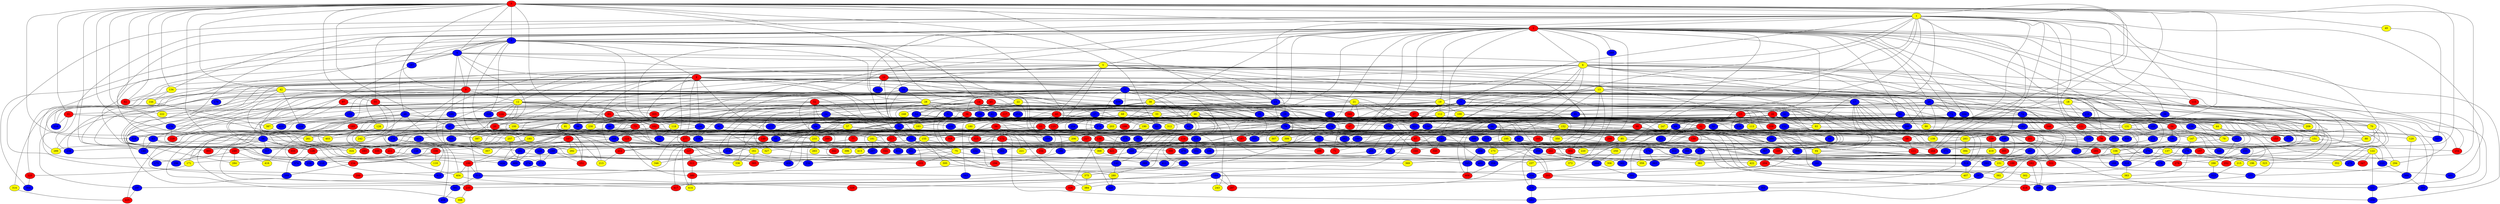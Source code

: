 graph {
0 [style = filled fillcolor = red];
1 [style = filled fillcolor = yellow];
2 [style = filled fillcolor = red];
3 [style = filled fillcolor = blue];
4 [style = filled fillcolor = blue];
5 [style = filled fillcolor = yellow];
6 [style = filled fillcolor = yellow];
7 [style = filled fillcolor = blue];
8 [style = filled fillcolor = red];
9 [style = filled fillcolor = red];
10 [style = filled fillcolor = red];
11 [style = filled fillcolor = blue];
12 [style = filled fillcolor = yellow];
13 [style = filled fillcolor = yellow];
14 [style = filled fillcolor = red];
15 [style = filled fillcolor = blue];
16 [style = filled fillcolor = blue];
17 [style = filled fillcolor = blue];
18 [style = filled fillcolor = yellow];
19 [style = filled fillcolor = yellow];
20 [style = filled fillcolor = red];
21 [style = filled fillcolor = yellow];
22 [style = filled fillcolor = yellow];
23 [style = filled fillcolor = red];
24 [style = filled fillcolor = blue];
25 [style = filled fillcolor = blue];
26 [style = filled fillcolor = red];
27 [style = filled fillcolor = blue];
28 [style = filled fillcolor = yellow];
29 [style = filled fillcolor = blue];
30 [style = filled fillcolor = blue];
31 [style = filled fillcolor = blue];
32 [style = filled fillcolor = red];
33 [style = filled fillcolor = yellow];
34 [style = filled fillcolor = red];
35 [style = filled fillcolor = blue];
36 [style = filled fillcolor = red];
37 [style = filled fillcolor = red];
38 [style = filled fillcolor = yellow];
39 [style = filled fillcolor = blue];
40 [style = filled fillcolor = red];
41 [style = filled fillcolor = blue];
42 [style = filled fillcolor = yellow];
43 [style = filled fillcolor = blue];
44 [style = filled fillcolor = yellow];
45 [style = filled fillcolor = red];
46 [style = filled fillcolor = yellow];
47 [style = filled fillcolor = red];
48 [style = filled fillcolor = blue];
49 [style = filled fillcolor = yellow];
50 [style = filled fillcolor = blue];
51 [style = filled fillcolor = blue];
52 [style = filled fillcolor = red];
53 [style = filled fillcolor = red];
54 [style = filled fillcolor = blue];
55 [style = filled fillcolor = red];
56 [style = filled fillcolor = blue];
57 [style = filled fillcolor = yellow];
58 [style = filled fillcolor = red];
59 [style = filled fillcolor = red];
60 [style = filled fillcolor = blue];
61 [style = filled fillcolor = blue];
62 [style = filled fillcolor = blue];
63 [style = filled fillcolor = red];
64 [style = filled fillcolor = blue];
65 [style = filled fillcolor = blue];
66 [style = filled fillcolor = blue];
67 [style = filled fillcolor = red];
68 [style = filled fillcolor = yellow];
69 [style = filled fillcolor = blue];
70 [style = filled fillcolor = yellow];
71 [style = filled fillcolor = red];
72 [style = filled fillcolor = blue];
73 [style = filled fillcolor = red];
74 [style = filled fillcolor = blue];
75 [style = filled fillcolor = yellow];
76 [style = filled fillcolor = blue];
77 [style = filled fillcolor = red];
78 [style = filled fillcolor = red];
79 [style = filled fillcolor = yellow];
80 [style = filled fillcolor = blue];
81 [style = filled fillcolor = yellow];
82 [style = filled fillcolor = red];
83 [style = filled fillcolor = blue];
84 [style = filled fillcolor = blue];
85 [style = filled fillcolor = yellow];
86 [style = filled fillcolor = blue];
87 [style = filled fillcolor = blue];
88 [style = filled fillcolor = yellow];
89 [style = filled fillcolor = blue];
90 [style = filled fillcolor = blue];
91 [style = filled fillcolor = red];
92 [style = filled fillcolor = blue];
93 [style = filled fillcolor = yellow];
94 [style = filled fillcolor = yellow];
95 [style = filled fillcolor = blue];
96 [style = filled fillcolor = blue];
97 [style = filled fillcolor = red];
98 [style = filled fillcolor = red];
99 [style = filled fillcolor = yellow];
100 [style = filled fillcolor = yellow];
101 [style = filled fillcolor = blue];
102 [style = filled fillcolor = red];
103 [style = filled fillcolor = red];
104 [style = filled fillcolor = blue];
105 [style = filled fillcolor = blue];
106 [style = filled fillcolor = yellow];
107 [style = filled fillcolor = red];
108 [style = filled fillcolor = red];
109 [style = filled fillcolor = yellow];
110 [style = filled fillcolor = yellow];
111 [style = filled fillcolor = red];
112 [style = filled fillcolor = yellow];
113 [style = filled fillcolor = yellow];
114 [style = filled fillcolor = red];
115 [style = filled fillcolor = red];
116 [style = filled fillcolor = blue];
117 [style = filled fillcolor = red];
118 [style = filled fillcolor = yellow];
119 [style = filled fillcolor = blue];
120 [style = filled fillcolor = yellow];
121 [style = filled fillcolor = red];
122 [style = filled fillcolor = yellow];
123 [style = filled fillcolor = red];
124 [style = filled fillcolor = red];
125 [style = filled fillcolor = red];
126 [style = filled fillcolor = red];
127 [style = filled fillcolor = red];
128 [style = filled fillcolor = yellow];
129 [style = filled fillcolor = blue];
130 [style = filled fillcolor = red];
131 [style = filled fillcolor = yellow];
132 [style = filled fillcolor = blue];
133 [style = filled fillcolor = blue];
134 [style = filled fillcolor = yellow];
135 [style = filled fillcolor = blue];
136 [style = filled fillcolor = blue];
137 [style = filled fillcolor = yellow];
138 [style = filled fillcolor = blue];
139 [style = filled fillcolor = yellow];
140 [style = filled fillcolor = blue];
141 [style = filled fillcolor = blue];
142 [style = filled fillcolor = blue];
143 [style = filled fillcolor = blue];
144 [style = filled fillcolor = yellow];
145 [style = filled fillcolor = red];
146 [style = filled fillcolor = blue];
147 [style = filled fillcolor = yellow];
148 [style = filled fillcolor = blue];
149 [style = filled fillcolor = red];
150 [style = filled fillcolor = red];
151 [style = filled fillcolor = yellow];
152 [style = filled fillcolor = yellow];
153 [style = filled fillcolor = red];
154 [style = filled fillcolor = red];
155 [style = filled fillcolor = yellow];
156 [style = filled fillcolor = blue];
157 [style = filled fillcolor = red];
158 [style = filled fillcolor = blue];
159 [style = filled fillcolor = blue];
160 [style = filled fillcolor = blue];
161 [style = filled fillcolor = yellow];
162 [style = filled fillcolor = blue];
163 [style = filled fillcolor = red];
164 [style = filled fillcolor = blue];
165 [style = filled fillcolor = red];
166 [style = filled fillcolor = blue];
167 [style = filled fillcolor = blue];
168 [style = filled fillcolor = blue];
169 [style = filled fillcolor = blue];
170 [style = filled fillcolor = blue];
171 [style = filled fillcolor = yellow];
172 [style = filled fillcolor = red];
173 [style = filled fillcolor = yellow];
174 [style = filled fillcolor = blue];
175 [style = filled fillcolor = blue];
176 [style = filled fillcolor = blue];
177 [style = filled fillcolor = blue];
178 [style = filled fillcolor = blue];
179 [style = filled fillcolor = blue];
180 [style = filled fillcolor = yellow];
181 [style = filled fillcolor = yellow];
182 [style = filled fillcolor = blue];
183 [style = filled fillcolor = yellow];
184 [style = filled fillcolor = blue];
185 [style = filled fillcolor = red];
186 [style = filled fillcolor = blue];
187 [style = filled fillcolor = red];
188 [style = filled fillcolor = blue];
189 [style = filled fillcolor = red];
190 [style = filled fillcolor = yellow];
191 [style = filled fillcolor = blue];
192 [style = filled fillcolor = blue];
193 [style = filled fillcolor = yellow];
194 [style = filled fillcolor = red];
195 [style = filled fillcolor = yellow];
196 [style = filled fillcolor = yellow];
197 [style = filled fillcolor = blue];
198 [style = filled fillcolor = red];
199 [style = filled fillcolor = red];
200 [style = filled fillcolor = blue];
201 [style = filled fillcolor = red];
202 [style = filled fillcolor = blue];
203 [style = filled fillcolor = yellow];
204 [style = filled fillcolor = red];
205 [style = filled fillcolor = red];
206 [style = filled fillcolor = yellow];
207 [style = filled fillcolor = blue];
208 [style = filled fillcolor = blue];
209 [style = filled fillcolor = yellow];
210 [style = filled fillcolor = blue];
211 [style = filled fillcolor = red];
212 [style = filled fillcolor = red];
213 [style = filled fillcolor = yellow];
214 [style = filled fillcolor = blue];
215 [style = filled fillcolor = yellow];
216 [style = filled fillcolor = blue];
217 [style = filled fillcolor = red];
218 [style = filled fillcolor = blue];
219 [style = filled fillcolor = blue];
220 [style = filled fillcolor = yellow];
221 [style = filled fillcolor = yellow];
222 [style = filled fillcolor = yellow];
223 [style = filled fillcolor = blue];
224 [style = filled fillcolor = blue];
225 [style = filled fillcolor = red];
226 [style = filled fillcolor = blue];
227 [style = filled fillcolor = red];
228 [style = filled fillcolor = blue];
229 [style = filled fillcolor = red];
230 [style = filled fillcolor = yellow];
231 [style = filled fillcolor = yellow];
232 [style = filled fillcolor = blue];
233 [style = filled fillcolor = yellow];
234 [style = filled fillcolor = red];
235 [style = filled fillcolor = red];
236 [style = filled fillcolor = blue];
237 [style = filled fillcolor = yellow];
238 [style = filled fillcolor = blue];
239 [style = filled fillcolor = red];
240 [style = filled fillcolor = red];
241 [style = filled fillcolor = red];
242 [style = filled fillcolor = yellow];
243 [style = filled fillcolor = yellow];
244 [style = filled fillcolor = red];
245 [style = filled fillcolor = blue];
246 [style = filled fillcolor = red];
247 [style = filled fillcolor = yellow];
248 [style = filled fillcolor = yellow];
249 [style = filled fillcolor = red];
250 [style = filled fillcolor = yellow];
251 [style = filled fillcolor = red];
252 [style = filled fillcolor = red];
253 [style = filled fillcolor = blue];
254 [style = filled fillcolor = red];
255 [style = filled fillcolor = blue];
256 [style = filled fillcolor = blue];
257 [style = filled fillcolor = yellow];
258 [style = filled fillcolor = blue];
259 [style = filled fillcolor = blue];
260 [style = filled fillcolor = red];
261 [style = filled fillcolor = yellow];
262 [style = filled fillcolor = blue];
263 [style = filled fillcolor = yellow];
264 [style = filled fillcolor = blue];
265 [style = filled fillcolor = blue];
266 [style = filled fillcolor = red];
267 [style = filled fillcolor = blue];
268 [style = filled fillcolor = blue];
269 [style = filled fillcolor = blue];
270 [style = filled fillcolor = blue];
271 [style = filled fillcolor = blue];
272 [style = filled fillcolor = blue];
273 [style = filled fillcolor = blue];
274 [style = filled fillcolor = blue];
275 [style = filled fillcolor = blue];
276 [style = filled fillcolor = blue];
277 [style = filled fillcolor = red];
278 [style = filled fillcolor = red];
279 [style = filled fillcolor = blue];
280 [style = filled fillcolor = yellow];
281 [style = filled fillcolor = blue];
282 [style = filled fillcolor = red];
283 [style = filled fillcolor = yellow];
284 [style = filled fillcolor = yellow];
285 [style = filled fillcolor = red];
286 [style = filled fillcolor = blue];
287 [style = filled fillcolor = red];
288 [style = filled fillcolor = yellow];
289 [style = filled fillcolor = yellow];
290 [style = filled fillcolor = blue];
291 [style = filled fillcolor = blue];
292 [style = filled fillcolor = yellow];
293 [style = filled fillcolor = blue];
294 [style = filled fillcolor = yellow];
295 [style = filled fillcolor = blue];
296 [style = filled fillcolor = blue];
297 [style = filled fillcolor = blue];
298 [style = filled fillcolor = red];
299 [style = filled fillcolor = red];
300 [style = filled fillcolor = yellow];
301 [style = filled fillcolor = blue];
302 [style = filled fillcolor = yellow];
303 [style = filled fillcolor = red];
304 [style = filled fillcolor = red];
305 [style = filled fillcolor = red];
306 [style = filled fillcolor = yellow];
307 [style = filled fillcolor = yellow];
308 [style = filled fillcolor = red];
309 [style = filled fillcolor = blue];
310 [style = filled fillcolor = blue];
311 [style = filled fillcolor = red];
312 [style = filled fillcolor = yellow];
313 [style = filled fillcolor = blue];
314 [style = filled fillcolor = yellow];
315 [style = filled fillcolor = blue];
316 [style = filled fillcolor = blue];
317 [style = filled fillcolor = blue];
318 [style = filled fillcolor = blue];
319 [style = filled fillcolor = blue];
320 [style = filled fillcolor = blue];
321 [style = filled fillcolor = blue];
322 [style = filled fillcolor = red];
323 [style = filled fillcolor = yellow];
324 [style = filled fillcolor = yellow];
325 [style = filled fillcolor = red];
326 [style = filled fillcolor = red];
327 [style = filled fillcolor = yellow];
328 [style = filled fillcolor = blue];
329 [style = filled fillcolor = red];
330 [style = filled fillcolor = blue];
331 [style = filled fillcolor = blue];
332 [style = filled fillcolor = blue];
333 [style = filled fillcolor = red];
334 [style = filled fillcolor = blue];
335 [style = filled fillcolor = red];
336 [style = filled fillcolor = yellow];
337 [style = filled fillcolor = blue];
338 [style = filled fillcolor = red];
339 [style = filled fillcolor = blue];
340 [style = filled fillcolor = red];
341 [style = filled fillcolor = blue];
342 [style = filled fillcolor = red];
343 [style = filled fillcolor = blue];
344 [style = filled fillcolor = red];
345 [style = filled fillcolor = blue];
346 [style = filled fillcolor = yellow];
347 [style = filled fillcolor = red];
348 [style = filled fillcolor = blue];
349 [style = filled fillcolor = red];
350 [style = filled fillcolor = yellow];
351 [style = filled fillcolor = blue];
352 [style = filled fillcolor = yellow];
353 [style = filled fillcolor = blue];
354 [style = filled fillcolor = blue];
355 [style = filled fillcolor = blue];
356 [style = filled fillcolor = blue];
357 [style = filled fillcolor = yellow];
358 [style = filled fillcolor = blue];
359 [style = filled fillcolor = yellow];
360 [style = filled fillcolor = blue];
361 [style = filled fillcolor = yellow];
362 [style = filled fillcolor = blue];
363 [style = filled fillcolor = blue];
364 [style = filled fillcolor = blue];
365 [style = filled fillcolor = blue];
366 [style = filled fillcolor = blue];
367 [style = filled fillcolor = blue];
368 [style = filled fillcolor = yellow];
369 [style = filled fillcolor = yellow];
370 [style = filled fillcolor = blue];
371 [style = filled fillcolor = blue];
372 [style = filled fillcolor = yellow];
373 [style = filled fillcolor = blue];
374 [style = filled fillcolor = blue];
375 [style = filled fillcolor = yellow];
376 [style = filled fillcolor = blue];
377 [style = filled fillcolor = blue];
378 [style = filled fillcolor = blue];
379 [style = filled fillcolor = blue];
380 [style = filled fillcolor = red];
381 [style = filled fillcolor = blue];
382 [style = filled fillcolor = blue];
383 [style = filled fillcolor = yellow];
384 [style = filled fillcolor = yellow];
385 [style = filled fillcolor = red];
386 [style = filled fillcolor = blue];
387 [style = filled fillcolor = yellow];
388 [style = filled fillcolor = blue];
389 [style = filled fillcolor = blue];
390 [style = filled fillcolor = red];
391 [style = filled fillcolor = blue];
392 [style = filled fillcolor = yellow];
393 [style = filled fillcolor = blue];
394 [style = filled fillcolor = yellow];
395 [style = filled fillcolor = red];
396 [style = filled fillcolor = yellow];
397 [style = filled fillcolor = yellow];
398 [style = filled fillcolor = yellow];
399 [style = filled fillcolor = yellow];
400 [style = filled fillcolor = blue];
401 [style = filled fillcolor = blue];
402 [style = filled fillcolor = blue];
403 [style = filled fillcolor = yellow];
404 [style = filled fillcolor = yellow];
405 [style = filled fillcolor = blue];
406 [style = filled fillcolor = blue];
407 [style = filled fillcolor = yellow];
408 [style = filled fillcolor = red];
409 [style = filled fillcolor = blue];
410 [style = filled fillcolor = blue];
411 [style = filled fillcolor = blue];
412 [style = filled fillcolor = blue];
413 [style = filled fillcolor = yellow];
414 [style = filled fillcolor = yellow];
415 [style = filled fillcolor = blue];
416 [style = filled fillcolor = yellow];
417 [style = filled fillcolor = red];
418 [style = filled fillcolor = red];
419 [style = filled fillcolor = yellow];
420 [style = filled fillcolor = blue];
421 [style = filled fillcolor = red];
422 [style = filled fillcolor = yellow];
423 [style = filled fillcolor = blue];
424 [style = filled fillcolor = blue];
425 [style = filled fillcolor = red];
0 -- 9;
0 -- 14;
0 -- 18;
0 -- 35;
0 -- 42;
0 -- 49;
0 -- 53;
0 -- 55;
0 -- 73;
0 -- 82;
0 -- 83;
0 -- 87;
0 -- 91;
0 -- 131;
0 -- 134;
0 -- 168;
0 -- 176;
0 -- 4;
0 -- 3;
0 -- 2;
0 -- 1;
0 -- 222;
0 -- 226;
0 -- 249;
0 -- 261;
0 -- 283;
0 -- 316;
0 -- 323;
0 -- 415;
1 -- 2;
1 -- 6;
1 -- 7;
1 -- 13;
1 -- 15;
1 -- 39;
1 -- 58;
1 -- 88;
1 -- 89;
1 -- 93;
1 -- 103;
1 -- 115;
1 -- 121;
1 -- 143;
1 -- 199;
1 -- 238;
1 -- 244;
1 -- 296;
1 -- 304;
1 -- 328;
1 -- 370;
1 -- 401;
2 -- 3;
2 -- 4;
2 -- 5;
2 -- 6;
2 -- 13;
2 -- 19;
2 -- 23;
2 -- 25;
2 -- 30;
2 -- 38;
2 -- 44;
2 -- 46;
2 -- 48;
2 -- 55;
2 -- 62;
2 -- 70;
2 -- 72;
2 -- 78;
2 -- 92;
2 -- 96;
2 -- 98;
2 -- 118;
2 -- 134;
2 -- 147;
2 -- 158;
2 -- 160;
2 -- 164;
2 -- 224;
2 -- 254;
2 -- 262;
2 -- 269;
2 -- 272;
2 -- 280;
2 -- 298;
2 -- 330;
2 -- 356;
3 -- 4;
3 -- 8;
3 -- 9;
3 -- 14;
3 -- 16;
3 -- 22;
3 -- 28;
3 -- 102;
3 -- 144;
3 -- 167;
3 -- 213;
3 -- 244;
3 -- 320;
3 -- 333;
3 -- 364;
4 -- 5;
4 -- 8;
4 -- 9;
4 -- 10;
4 -- 20;
4 -- 82;
4 -- 167;
4 -- 289;
4 -- 295;
4 -- 370;
5 -- 10;
5 -- 15;
5 -- 21;
5 -- 23;
5 -- 31;
5 -- 40;
5 -- 88;
5 -- 125;
5 -- 161;
5 -- 276;
5 -- 350;
5 -- 397;
6 -- 7;
6 -- 8;
6 -- 12;
6 -- 17;
6 -- 19;
6 -- 25;
6 -- 28;
6 -- 99;
6 -- 138;
6 -- 143;
6 -- 151;
6 -- 200;
6 -- 209;
6 -- 228;
6 -- 234;
6 -- 239;
6 -- 292;
6 -- 418;
7 -- 26;
7 -- 95;
7 -- 114;
7 -- 178;
7 -- 361;
7 -- 376;
8 -- 11;
8 -- 16;
8 -- 29;
8 -- 31;
8 -- 34;
8 -- 38;
8 -- 43;
8 -- 79;
8 -- 80;
8 -- 86;
8 -- 87;
8 -- 118;
8 -- 126;
8 -- 129;
8 -- 136;
8 -- 139;
8 -- 163;
8 -- 176;
8 -- 183;
8 -- 217;
8 -- 277;
8 -- 324;
9 -- 12;
9 -- 96;
9 -- 101;
9 -- 107;
9 -- 125;
9 -- 133;
9 -- 179;
9 -- 191;
9 -- 238;
9 -- 270;
9 -- 299;
9 -- 339;
10 -- 11;
10 -- 27;
10 -- 42;
10 -- 97;
10 -- 99;
10 -- 123;
10 -- 134;
10 -- 174;
10 -- 225;
10 -- 230;
10 -- 304;
10 -- 308;
10 -- 332;
10 -- 342;
11 -- 12;
11 -- 15;
11 -- 17;
11 -- 18;
11 -- 19;
11 -- 20;
11 -- 21;
11 -- 35;
11 -- 36;
11 -- 47;
11 -- 52;
11 -- 54;
11 -- 66;
11 -- 68;
11 -- 74;
11 -- 93;
11 -- 111;
11 -- 137;
11 -- 140;
11 -- 159;
11 -- 182;
11 -- 193;
11 -- 229;
11 -- 245;
11 -- 258;
11 -- 289;
11 -- 305;
11 -- 317;
11 -- 319;
11 -- 325;
11 -- 335;
11 -- 378;
11 -- 389;
11 -- 393;
11 -- 423;
12 -- 24;
12 -- 48;
12 -- 50;
12 -- 56;
12 -- 61;
12 -- 63;
12 -- 124;
12 -- 177;
12 -- 181;
12 -- 212;
12 -- 222;
12 -- 284;
12 -- 305;
12 -- 320;
12 -- 326;
12 -- 415;
13 -- 30;
13 -- 37;
13 -- 38;
13 -- 74;
13 -- 112;
13 -- 115;
13 -- 119;
13 -- 128;
13 -- 206;
13 -- 241;
13 -- 246;
13 -- 328;
13 -- 339;
13 -- 358;
14 -- 24;
14 -- 29;
14 -- 30;
14 -- 33;
14 -- 46;
14 -- 61;
14 -- 113;
14 -- 194;
14 -- 251;
14 -- 253;
14 -- 256;
14 -- 270;
14 -- 416;
15 -- 27;
15 -- 152;
15 -- 198;
15 -- 307;
15 -- 349;
16 -- 28;
16 -- 33;
16 -- 43;
16 -- 63;
16 -- 70;
16 -- 183;
16 -- 219;
16 -- 279;
17 -- 23;
17 -- 58;
17 -- 61;
17 -- 78;
17 -- 81;
17 -- 145;
17 -- 146;
17 -- 156;
17 -- 239;
17 -- 267;
17 -- 294;
17 -- 319;
17 -- 405;
18 -- 26;
18 -- 116;
18 -- 173;
18 -- 254;
18 -- 353;
19 -- 32;
19 -- 33;
19 -- 41;
19 -- 71;
19 -- 91;
19 -- 109;
19 -- 112;
19 -- 117;
19 -- 124;
19 -- 192;
19 -- 219;
19 -- 338;
20 -- 188;
20 -- 293;
20 -- 296;
21 -- 37;
21 -- 44;
21 -- 54;
21 -- 71;
21 -- 321;
21 -- 349;
22 -- 26;
22 -- 67;
22 -- 75;
22 -- 256;
22 -- 308;
23 -- 32;
23 -- 57;
23 -- 89;
23 -- 113;
23 -- 138;
23 -- 153;
23 -- 160;
23 -- 190;
23 -- 226;
23 -- 247;
23 -- 350;
23 -- 360;
24 -- 57;
24 -- 286;
24 -- 357;
24 -- 378;
24 -- 425;
25 -- 39;
25 -- 51;
25 -- 72;
25 -- 90;
25 -- 116;
25 -- 164;
25 -- 220;
25 -- 286;
25 -- 336;
26 -- 47;
26 -- 50;
26 -- 70;
26 -- 93;
26 -- 171;
26 -- 201;
26 -- 257;
26 -- 352;
26 -- 369;
26 -- 421;
27 -- 31;
27 -- 76;
27 -- 125;
27 -- 130;
27 -- 183;
27 -- 343;
27 -- 354;
27 -- 355;
27 -- 377;
27 -- 398;
27 -- 411;
28 -- 32;
28 -- 35;
28 -- 36;
28 -- 40;
28 -- 51;
28 -- 104;
28 -- 133;
28 -- 152;
28 -- 177;
28 -- 178;
28 -- 190;
28 -- 192;
28 -- 213;
28 -- 233;
28 -- 242;
28 -- 295;
28 -- 321;
28 -- 346;
28 -- 409;
29 -- 80;
29 -- 123;
29 -- 132;
29 -- 297;
29 -- 340;
30 -- 34;
30 -- 69;
30 -- 80;
30 -- 120;
30 -- 152;
30 -- 188;
30 -- 196;
30 -- 252;
30 -- 286;
30 -- 373;
30 -- 411;
31 -- 43;
31 -- 77;
31 -- 84;
31 -- 101;
31 -- 104;
31 -- 126;
31 -- 151;
31 -- 217;
32 -- 56;
32 -- 58;
32 -- 60;
32 -- 67;
32 -- 85;
32 -- 111;
32 -- 120;
32 -- 146;
32 -- 157;
32 -- 202;
32 -- 237;
32 -- 252;
32 -- 259;
32 -- 355;
33 -- 59;
33 -- 62;
33 -- 83;
33 -- 105;
33 -- 118;
33 -- 245;
33 -- 259;
34 -- 79;
34 -- 191;
34 -- 330;
35 -- 187;
35 -- 338;
35 -- 399;
36 -- 64;
36 -- 75;
36 -- 83;
36 -- 276;
37 -- 50;
37 -- 76;
37 -- 122;
37 -- 180;
37 -- 212;
37 -- 347;
38 -- 40;
38 -- 51;
38 -- 53;
38 -- 90;
38 -- 135;
38 -- 142;
38 -- 203;
38 -- 247;
38 -- 407;
39 -- 151;
39 -- 209;
39 -- 281;
39 -- 318;
39 -- 359;
40 -- 53;
40 -- 64;
40 -- 86;
40 -- 94;
40 -- 104;
40 -- 135;
40 -- 138;
40 -- 312;
41 -- 66;
41 -- 94;
41 -- 99;
41 -- 106;
41 -- 390;
42 -- 45;
42 -- 52;
42 -- 76;
42 -- 82;
42 -- 216;
42 -- 218;
42 -- 314;
42 -- 400;
43 -- 140;
43 -- 174;
43 -- 303;
44 -- 106;
44 -- 162;
44 -- 271;
45 -- 54;
45 -- 79;
45 -- 248;
45 -- 345;
46 -- 65;
46 -- 73;
46 -- 98;
46 -- 101;
46 -- 114;
46 -- 145;
46 -- 184;
46 -- 243;
47 -- 65;
48 -- 135;
48 -- 136;
48 -- 169;
48 -- 176;
48 -- 185;
48 -- 211;
48 -- 316;
49 -- 337;
50 -- 60;
51 -- 81;
51 -- 84;
51 -- 113;
51 -- 132;
51 -- 214;
51 -- 230;
52 -- 56;
52 -- 57;
52 -- 64;
52 -- 100;
52 -- 117;
52 -- 382;
53 -- 69;
53 -- 107;
53 -- 143;
53 -- 149;
53 -- 150;
53 -- 165;
53 -- 186;
53 -- 227;
53 -- 255;
53 -- 288;
53 -- 311;
53 -- 324;
53 -- 359;
53 -- 409;
54 -- 87;
54 -- 129;
54 -- 161;
54 -- 205;
54 -- 226;
54 -- 268;
54 -- 413;
55 -- 108;
55 -- 242;
55 -- 256;
56 -- 110;
56 -- 126;
56 -- 249;
56 -- 289;
56 -- 303;
56 -- 317;
56 -- 421;
57 -- 69;
57 -- 130;
57 -- 147;
57 -- 149;
57 -- 153;
57 -- 168;
57 -- 193;
57 -- 268;
58 -- 111;
58 -- 186;
58 -- 267;
59 -- 119;
59 -- 175;
59 -- 181;
59 -- 325;
59 -- 384;
59 -- 390;
61 -- 177;
61 -- 198;
61 -- 203;
61 -- 277;
63 -- 92;
63 -- 102;
63 -- 140;
63 -- 195;
63 -- 374;
63 -- 385;
64 -- 154;
64 -- 422;
65 -- 71;
65 -- 75;
65 -- 122;
65 -- 137;
65 -- 266;
66 -- 200;
66 -- 279;
66 -- 345;
66 -- 350;
66 -- 371;
66 -- 399;
66 -- 408;
67 -- 94;
67 -- 240;
67 -- 360;
67 -- 385;
67 -- 413;
68 -- 121;
68 -- 127;
68 -- 230;
68 -- 262;
68 -- 317;
68 -- 348;
68 -- 378;
69 -- 212;
69 -- 214;
69 -- 234;
69 -- 304;
69 -- 342;
70 -- 278;
70 -- 352;
70 -- 379;
72 -- 100;
72 -- 139;
72 -- 331;
73 -- 123;
73 -- 129;
73 -- 188;
73 -- 233;
73 -- 333;
73 -- 397;
73 -- 402;
74 -- 182;
74 -- 246;
74 -- 271;
74 -- 274;
74 -- 294;
74 -- 329;
74 -- 382;
75 -- 103;
75 -- 142;
75 -- 171;
76 -- 78;
76 -- 160;
76 -- 266;
76 -- 307;
76 -- 315;
76 -- 355;
76 -- 362;
77 -- 327;
78 -- 293;
79 -- 276;
80 -- 103;
80 -- 242;
80 -- 258;
80 -- 376;
81 -- 110;
81 -- 291;
83 -- 88;
83 -- 95;
83 -- 142;
84 -- 145;
84 -- 169;
84 -- 205;
84 -- 240;
84 -- 282;
84 -- 407;
85 -- 96;
85 -- 106;
85 -- 127;
85 -- 148;
85 -- 244;
86 -- 130;
86 -- 149;
86 -- 270;
87 -- 206;
87 -- 257;
87 -- 316;
87 -- 404;
87 -- 405;
88 -- 255;
89 -- 235;
89 -- 334;
89 -- 373;
90 -- 102;
90 -- 105;
90 -- 321;
90 -- 367;
91 -- 100;
91 -- 197;
91 -- 216;
92 -- 327;
92 -- 412;
93 -- 348;
93 -- 351;
94 -- 141;
94 -- 379;
95 -- 154;
96 -- 361;
96 -- 417;
97 -- 124;
97 -- 335;
98 -- 257;
98 -- 309;
98 -- 322;
99 -- 330;
100 -- 172;
100 -- 403;
101 -- 108;
101 -- 280;
101 -- 287;
101 -- 362;
101 -- 374;
102 -- 114;
102 -- 155;
102 -- 158;
102 -- 199;
102 -- 291;
102 -- 381;
102 -- 397;
105 -- 215;
105 -- 283;
106 -- 168;
106 -- 189;
106 -- 231;
106 -- 318;
107 -- 251;
107 -- 259;
107 -- 292;
107 -- 400;
108 -- 110;
108 -- 210;
108 -- 234;
108 -- 274;
109 -- 132;
109 -- 165;
109 -- 217;
111 -- 323;
111 -- 402;
112 -- 159;
112 -- 209;
112 -- 233;
112 -- 312;
113 -- 146;
113 -- 283;
113 -- 284;
114 -- 219;
114 -- 245;
114 -- 279;
114 -- 351;
114 -- 396;
115 -- 137;
116 -- 285;
117 -- 156;
117 -- 185;
117 -- 312;
117 -- 396;
118 -- 291;
119 -- 173;
120 -- 366;
121 -- 328;
121 -- 353;
121 -- 386;
121 -- 393;
122 -- 223;
122 -- 275;
122 -- 331;
122 -- 347;
123 -- 228;
123 -- 278;
123 -- 380;
124 -- 131;
124 -- 218;
124 -- 229;
124 -- 309;
124 -- 387;
126 -- 210;
126 -- 374;
127 -- 311;
128 -- 211;
128 -- 403;
129 -- 166;
129 -- 351;
130 -- 310;
130 -- 326;
130 -- 368;
131 -- 208;
131 -- 272;
131 -- 275;
132 -- 139;
132 -- 147;
132 -- 155;
132 -- 285;
132 -- 322;
133 -- 387;
134 -- 144;
134 -- 210;
135 -- 221;
136 -- 158;
136 -- 191;
136 -- 261;
137 -- 294;
137 -- 302;
138 -- 162;
140 -- 175;
141 -- 184;
141 -- 401;
142 -- 280;
143 -- 166;
143 -- 265;
143 -- 340;
143 -- 363;
144 -- 387;
145 -- 204;
146 -- 231;
146 -- 395;
147 -- 170;
148 -- 258;
150 -- 157;
150 -- 301;
150 -- 391;
151 -- 223;
151 -- 250;
151 -- 348;
152 -- 165;
152 -- 193;
152 -- 201;
152 -- 220;
152 -- 325;
152 -- 386;
152 -- 388;
153 -- 254;
155 -- 161;
155 -- 232;
155 -- 300;
155 -- 412;
156 -- 240;
156 -- 265;
157 -- 196;
158 -- 163;
158 -- 241;
159 -- 262;
159 -- 298;
159 -- 380;
159 -- 392;
160 -- 368;
161 -- 236;
161 -- 336;
161 -- 385;
162 -- 288;
167 -- 423;
169 -- 199;
169 -- 251;
169 -- 273;
169 -- 389;
170 -- 252;
170 -- 278;
170 -- 383;
171 -- 225;
172 -- 221;
172 -- 362;
172 -- 383;
172 -- 417;
173 -- 358;
174 -- 363;
176 -- 229;
177 -- 260;
178 -- 187;
178 -- 189;
178 -- 200;
178 -- 224;
178 -- 341;
178 -- 386;
179 -- 216;
180 -- 207;
181 -- 207;
181 -- 341;
181 -- 344;
182 -- 189;
182 -- 201;
182 -- 298;
182 -- 337;
183 -- 239;
183 -- 303;
184 -- 197;
184 -- 235;
184 -- 243;
184 -- 287;
184 -- 326;
184 -- 331;
185 -- 261;
186 -- 194;
187 -- 290;
187 -- 343;
188 -- 231;
188 -- 238;
188 -- 249;
188 -- 346;
188 -- 356;
189 -- 297;
189 -- 392;
190 -- 194;
190 -- 297;
190 -- 308;
190 -- 421;
191 -- 318;
193 -- 211;
193 -- 357;
194 -- 299;
194 -- 334;
195 -- 250;
195 -- 292;
195 -- 310;
197 -- 425;
199 -- 235;
199 -- 315;
199 -- 404;
200 -- 208;
201 -- 271;
204 -- 205;
204 -- 302;
205 -- 365;
205 -- 384;
206 -- 220;
206 -- 221;
207 -- 236;
208 -- 345;
211 -- 424;
212 -- 213;
214 -- 346;
215 -- 313;
217 -- 344;
217 -- 412;
219 -- 301;
219 -- 361;
223 -- 366;
224 -- 281;
224 -- 333;
225 -- 364;
226 -- 367;
227 -- 281;
227 -- 367;
227 -- 420;
228 -- 273;
230 -- 277;
230 -- 315;
232 -- 237;
233 -- 236;
233 -- 263;
233 -- 310;
233 -- 396;
234 -- 268;
235 -- 398;
237 -- 334;
239 -- 419;
241 -- 290;
241 -- 301;
241 -- 319;
241 -- 359;
245 -- 306;
245 -- 409;
249 -- 284;
249 -- 296;
249 -- 416;
250 -- 264;
255 -- 288;
257 -- 273;
257 -- 335;
259 -- 264;
261 -- 324;
264 -- 391;
265 -- 389;
267 -- 293;
269 -- 287;
270 -- 274;
270 -- 406;
272 -- 285;
273 -- 415;
274 -- 343;
276 -- 282;
276 -- 352;
276 -- 422;
277 -- 368;
277 -- 414;
280 -- 420;
281 -- 369;
281 -- 400;
281 -- 424;
282 -- 388;
283 -- 309;
283 -- 394;
285 -- 306;
285 -- 377;
288 -- 313;
290 -- 375;
294 -- 377;
295 -- 336;
295 -- 423;
297 -- 365;
297 -- 410;
300 -- 375;
302 -- 418;
304 -- 372;
309 -- 391;
310 -- 322;
311 -- 380;
313 -- 388;
314 -- 425;
315 -- 329;
315 -- 381;
318 -- 383;
319 -- 407;
321 -- 358;
328 -- 371;
330 -- 394;
331 -- 356;
334 -- 370;
335 -- 404;
338 -- 394;
345 -- 408;
355 -- 390;
358 -- 408;
360 -- 363;
366 -- 393;
368 -- 411;
370 -- 382;
375 -- 384;
377 -- 410;
378 -- 418;
378 -- 424;
380 -- 414;
381 -- 406;
387 -- 403;
404 -- 417;
}
